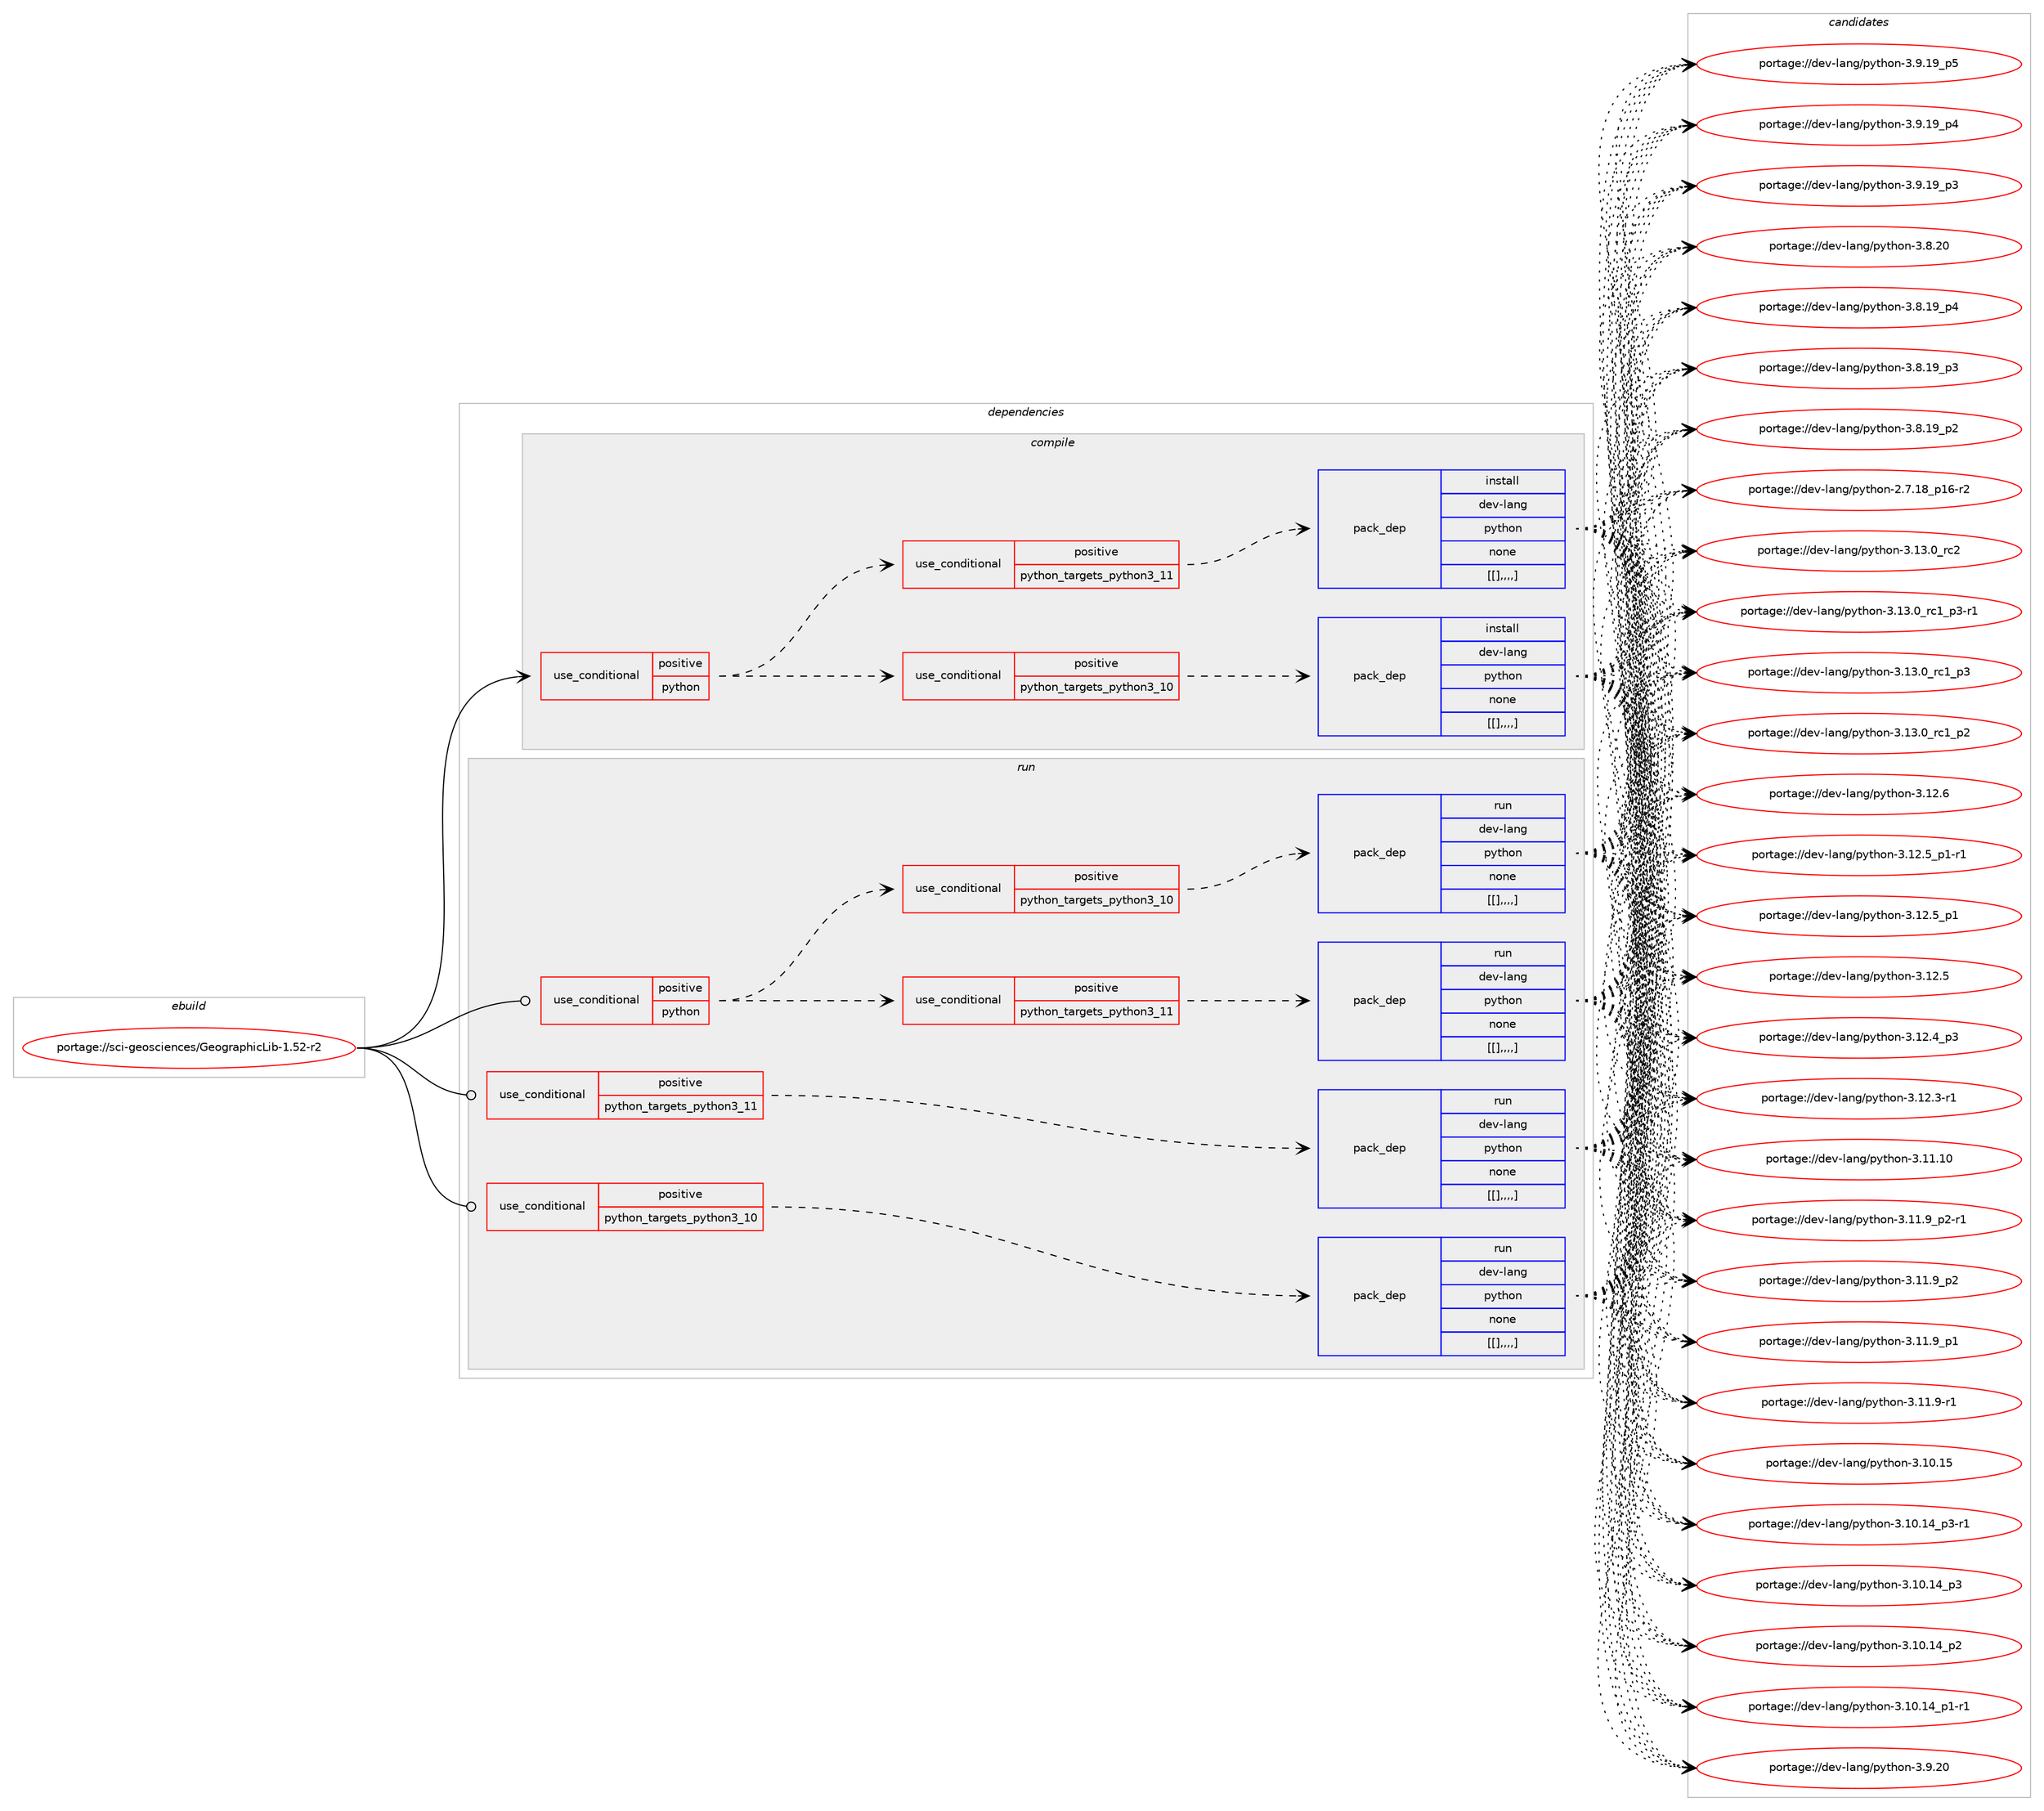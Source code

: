 digraph prolog {

# *************
# Graph options
# *************

newrank=true;
concentrate=true;
compound=true;
graph [rankdir=LR,fontname=Helvetica,fontsize=10,ranksep=1.5];#, ranksep=2.5, nodesep=0.2];
edge  [arrowhead=vee];
node  [fontname=Helvetica,fontsize=10];

# **********
# The ebuild
# **********

subgraph cluster_leftcol {
color=gray;
label=<<i>ebuild</i>>;
id [label="portage://sci-geosciences/GeographicLib-1.52-r2", color=red, width=4, href="../sci-geosciences/GeographicLib-1.52-r2.svg"];
}

# ****************
# The dependencies
# ****************

subgraph cluster_midcol {
color=gray;
label=<<i>dependencies</i>>;
subgraph cluster_compile {
fillcolor="#eeeeee";
style=filled;
label=<<i>compile</i>>;
subgraph cond108509 {
dependency412074 [label=<<TABLE BORDER="0" CELLBORDER="1" CELLSPACING="0" CELLPADDING="4"><TR><TD ROWSPAN="3" CELLPADDING="10">use_conditional</TD></TR><TR><TD>positive</TD></TR><TR><TD>python</TD></TR></TABLE>>, shape=none, color=red];
subgraph cond108510 {
dependency412075 [label=<<TABLE BORDER="0" CELLBORDER="1" CELLSPACING="0" CELLPADDING="4"><TR><TD ROWSPAN="3" CELLPADDING="10">use_conditional</TD></TR><TR><TD>positive</TD></TR><TR><TD>python_targets_python3_10</TD></TR></TABLE>>, shape=none, color=red];
subgraph pack300589 {
dependency412076 [label=<<TABLE BORDER="0" CELLBORDER="1" CELLSPACING="0" CELLPADDING="4" WIDTH="220"><TR><TD ROWSPAN="6" CELLPADDING="30">pack_dep</TD></TR><TR><TD WIDTH="110">install</TD></TR><TR><TD>dev-lang</TD></TR><TR><TD>python</TD></TR><TR><TD>none</TD></TR><TR><TD>[[],,,,]</TD></TR></TABLE>>, shape=none, color=blue];
}
dependency412075:e -> dependency412076:w [weight=20,style="dashed",arrowhead="vee"];
}
dependency412074:e -> dependency412075:w [weight=20,style="dashed",arrowhead="vee"];
subgraph cond108511 {
dependency412077 [label=<<TABLE BORDER="0" CELLBORDER="1" CELLSPACING="0" CELLPADDING="4"><TR><TD ROWSPAN="3" CELLPADDING="10">use_conditional</TD></TR><TR><TD>positive</TD></TR><TR><TD>python_targets_python3_11</TD></TR></TABLE>>, shape=none, color=red];
subgraph pack300590 {
dependency412078 [label=<<TABLE BORDER="0" CELLBORDER="1" CELLSPACING="0" CELLPADDING="4" WIDTH="220"><TR><TD ROWSPAN="6" CELLPADDING="30">pack_dep</TD></TR><TR><TD WIDTH="110">install</TD></TR><TR><TD>dev-lang</TD></TR><TR><TD>python</TD></TR><TR><TD>none</TD></TR><TR><TD>[[],,,,]</TD></TR></TABLE>>, shape=none, color=blue];
}
dependency412077:e -> dependency412078:w [weight=20,style="dashed",arrowhead="vee"];
}
dependency412074:e -> dependency412077:w [weight=20,style="dashed",arrowhead="vee"];
}
id:e -> dependency412074:w [weight=20,style="solid",arrowhead="vee"];
}
subgraph cluster_compileandrun {
fillcolor="#eeeeee";
style=filled;
label=<<i>compile and run</i>>;
}
subgraph cluster_run {
fillcolor="#eeeeee";
style=filled;
label=<<i>run</i>>;
subgraph cond108512 {
dependency412079 [label=<<TABLE BORDER="0" CELLBORDER="1" CELLSPACING="0" CELLPADDING="4"><TR><TD ROWSPAN="3" CELLPADDING="10">use_conditional</TD></TR><TR><TD>positive</TD></TR><TR><TD>python</TD></TR></TABLE>>, shape=none, color=red];
subgraph cond108513 {
dependency412080 [label=<<TABLE BORDER="0" CELLBORDER="1" CELLSPACING="0" CELLPADDING="4"><TR><TD ROWSPAN="3" CELLPADDING="10">use_conditional</TD></TR><TR><TD>positive</TD></TR><TR><TD>python_targets_python3_10</TD></TR></TABLE>>, shape=none, color=red];
subgraph pack300591 {
dependency412081 [label=<<TABLE BORDER="0" CELLBORDER="1" CELLSPACING="0" CELLPADDING="4" WIDTH="220"><TR><TD ROWSPAN="6" CELLPADDING="30">pack_dep</TD></TR><TR><TD WIDTH="110">run</TD></TR><TR><TD>dev-lang</TD></TR><TR><TD>python</TD></TR><TR><TD>none</TD></TR><TR><TD>[[],,,,]</TD></TR></TABLE>>, shape=none, color=blue];
}
dependency412080:e -> dependency412081:w [weight=20,style="dashed",arrowhead="vee"];
}
dependency412079:e -> dependency412080:w [weight=20,style="dashed",arrowhead="vee"];
subgraph cond108514 {
dependency412082 [label=<<TABLE BORDER="0" CELLBORDER="1" CELLSPACING="0" CELLPADDING="4"><TR><TD ROWSPAN="3" CELLPADDING="10">use_conditional</TD></TR><TR><TD>positive</TD></TR><TR><TD>python_targets_python3_11</TD></TR></TABLE>>, shape=none, color=red];
subgraph pack300592 {
dependency412083 [label=<<TABLE BORDER="0" CELLBORDER="1" CELLSPACING="0" CELLPADDING="4" WIDTH="220"><TR><TD ROWSPAN="6" CELLPADDING="30">pack_dep</TD></TR><TR><TD WIDTH="110">run</TD></TR><TR><TD>dev-lang</TD></TR><TR><TD>python</TD></TR><TR><TD>none</TD></TR><TR><TD>[[],,,,]</TD></TR></TABLE>>, shape=none, color=blue];
}
dependency412082:e -> dependency412083:w [weight=20,style="dashed",arrowhead="vee"];
}
dependency412079:e -> dependency412082:w [weight=20,style="dashed",arrowhead="vee"];
}
id:e -> dependency412079:w [weight=20,style="solid",arrowhead="odot"];
subgraph cond108515 {
dependency412084 [label=<<TABLE BORDER="0" CELLBORDER="1" CELLSPACING="0" CELLPADDING="4"><TR><TD ROWSPAN="3" CELLPADDING="10">use_conditional</TD></TR><TR><TD>positive</TD></TR><TR><TD>python_targets_python3_10</TD></TR></TABLE>>, shape=none, color=red];
subgraph pack300593 {
dependency412085 [label=<<TABLE BORDER="0" CELLBORDER="1" CELLSPACING="0" CELLPADDING="4" WIDTH="220"><TR><TD ROWSPAN="6" CELLPADDING="30">pack_dep</TD></TR><TR><TD WIDTH="110">run</TD></TR><TR><TD>dev-lang</TD></TR><TR><TD>python</TD></TR><TR><TD>none</TD></TR><TR><TD>[[],,,,]</TD></TR></TABLE>>, shape=none, color=blue];
}
dependency412084:e -> dependency412085:w [weight=20,style="dashed",arrowhead="vee"];
}
id:e -> dependency412084:w [weight=20,style="solid",arrowhead="odot"];
subgraph cond108516 {
dependency412086 [label=<<TABLE BORDER="0" CELLBORDER="1" CELLSPACING="0" CELLPADDING="4"><TR><TD ROWSPAN="3" CELLPADDING="10">use_conditional</TD></TR><TR><TD>positive</TD></TR><TR><TD>python_targets_python3_11</TD></TR></TABLE>>, shape=none, color=red];
subgraph pack300594 {
dependency412087 [label=<<TABLE BORDER="0" CELLBORDER="1" CELLSPACING="0" CELLPADDING="4" WIDTH="220"><TR><TD ROWSPAN="6" CELLPADDING="30">pack_dep</TD></TR><TR><TD WIDTH="110">run</TD></TR><TR><TD>dev-lang</TD></TR><TR><TD>python</TD></TR><TR><TD>none</TD></TR><TR><TD>[[],,,,]</TD></TR></TABLE>>, shape=none, color=blue];
}
dependency412086:e -> dependency412087:w [weight=20,style="dashed",arrowhead="vee"];
}
id:e -> dependency412086:w [weight=20,style="solid",arrowhead="odot"];
}
}

# **************
# The candidates
# **************

subgraph cluster_choices {
rank=same;
color=gray;
label=<<i>candidates</i>>;

subgraph choice300589 {
color=black;
nodesep=1;
choice10010111845108971101034711212111610411111045514649514648951149950 [label="portage://dev-lang/python-3.13.0_rc2", color=red, width=4,href="../dev-lang/python-3.13.0_rc2.svg"];
choice1001011184510897110103471121211161041111104551464951464895114994995112514511449 [label="portage://dev-lang/python-3.13.0_rc1_p3-r1", color=red, width=4,href="../dev-lang/python-3.13.0_rc1_p3-r1.svg"];
choice100101118451089711010347112121116104111110455146495146489511499499511251 [label="portage://dev-lang/python-3.13.0_rc1_p3", color=red, width=4,href="../dev-lang/python-3.13.0_rc1_p3.svg"];
choice100101118451089711010347112121116104111110455146495146489511499499511250 [label="portage://dev-lang/python-3.13.0_rc1_p2", color=red, width=4,href="../dev-lang/python-3.13.0_rc1_p2.svg"];
choice10010111845108971101034711212111610411111045514649504654 [label="portage://dev-lang/python-3.12.6", color=red, width=4,href="../dev-lang/python-3.12.6.svg"];
choice1001011184510897110103471121211161041111104551464950465395112494511449 [label="portage://dev-lang/python-3.12.5_p1-r1", color=red, width=4,href="../dev-lang/python-3.12.5_p1-r1.svg"];
choice100101118451089711010347112121116104111110455146495046539511249 [label="portage://dev-lang/python-3.12.5_p1", color=red, width=4,href="../dev-lang/python-3.12.5_p1.svg"];
choice10010111845108971101034711212111610411111045514649504653 [label="portage://dev-lang/python-3.12.5", color=red, width=4,href="../dev-lang/python-3.12.5.svg"];
choice100101118451089711010347112121116104111110455146495046529511251 [label="portage://dev-lang/python-3.12.4_p3", color=red, width=4,href="../dev-lang/python-3.12.4_p3.svg"];
choice100101118451089711010347112121116104111110455146495046514511449 [label="portage://dev-lang/python-3.12.3-r1", color=red, width=4,href="../dev-lang/python-3.12.3-r1.svg"];
choice1001011184510897110103471121211161041111104551464949464948 [label="portage://dev-lang/python-3.11.10", color=red, width=4,href="../dev-lang/python-3.11.10.svg"];
choice1001011184510897110103471121211161041111104551464949465795112504511449 [label="portage://dev-lang/python-3.11.9_p2-r1", color=red, width=4,href="../dev-lang/python-3.11.9_p2-r1.svg"];
choice100101118451089711010347112121116104111110455146494946579511250 [label="portage://dev-lang/python-3.11.9_p2", color=red, width=4,href="../dev-lang/python-3.11.9_p2.svg"];
choice100101118451089711010347112121116104111110455146494946579511249 [label="portage://dev-lang/python-3.11.9_p1", color=red, width=4,href="../dev-lang/python-3.11.9_p1.svg"];
choice100101118451089711010347112121116104111110455146494946574511449 [label="portage://dev-lang/python-3.11.9-r1", color=red, width=4,href="../dev-lang/python-3.11.9-r1.svg"];
choice1001011184510897110103471121211161041111104551464948464953 [label="portage://dev-lang/python-3.10.15", color=red, width=4,href="../dev-lang/python-3.10.15.svg"];
choice100101118451089711010347112121116104111110455146494846495295112514511449 [label="portage://dev-lang/python-3.10.14_p3-r1", color=red, width=4,href="../dev-lang/python-3.10.14_p3-r1.svg"];
choice10010111845108971101034711212111610411111045514649484649529511251 [label="portage://dev-lang/python-3.10.14_p3", color=red, width=4,href="../dev-lang/python-3.10.14_p3.svg"];
choice10010111845108971101034711212111610411111045514649484649529511250 [label="portage://dev-lang/python-3.10.14_p2", color=red, width=4,href="../dev-lang/python-3.10.14_p2.svg"];
choice100101118451089711010347112121116104111110455146494846495295112494511449 [label="portage://dev-lang/python-3.10.14_p1-r1", color=red, width=4,href="../dev-lang/python-3.10.14_p1-r1.svg"];
choice10010111845108971101034711212111610411111045514657465048 [label="portage://dev-lang/python-3.9.20", color=red, width=4,href="../dev-lang/python-3.9.20.svg"];
choice100101118451089711010347112121116104111110455146574649579511253 [label="portage://dev-lang/python-3.9.19_p5", color=red, width=4,href="../dev-lang/python-3.9.19_p5.svg"];
choice100101118451089711010347112121116104111110455146574649579511252 [label="portage://dev-lang/python-3.9.19_p4", color=red, width=4,href="../dev-lang/python-3.9.19_p4.svg"];
choice100101118451089711010347112121116104111110455146574649579511251 [label="portage://dev-lang/python-3.9.19_p3", color=red, width=4,href="../dev-lang/python-3.9.19_p3.svg"];
choice10010111845108971101034711212111610411111045514656465048 [label="portage://dev-lang/python-3.8.20", color=red, width=4,href="../dev-lang/python-3.8.20.svg"];
choice100101118451089711010347112121116104111110455146564649579511252 [label="portage://dev-lang/python-3.8.19_p4", color=red, width=4,href="../dev-lang/python-3.8.19_p4.svg"];
choice100101118451089711010347112121116104111110455146564649579511251 [label="portage://dev-lang/python-3.8.19_p3", color=red, width=4,href="../dev-lang/python-3.8.19_p3.svg"];
choice100101118451089711010347112121116104111110455146564649579511250 [label="portage://dev-lang/python-3.8.19_p2", color=red, width=4,href="../dev-lang/python-3.8.19_p2.svg"];
choice100101118451089711010347112121116104111110455046554649569511249544511450 [label="portage://dev-lang/python-2.7.18_p16-r2", color=red, width=4,href="../dev-lang/python-2.7.18_p16-r2.svg"];
dependency412076:e -> choice10010111845108971101034711212111610411111045514649514648951149950:w [style=dotted,weight="100"];
dependency412076:e -> choice1001011184510897110103471121211161041111104551464951464895114994995112514511449:w [style=dotted,weight="100"];
dependency412076:e -> choice100101118451089711010347112121116104111110455146495146489511499499511251:w [style=dotted,weight="100"];
dependency412076:e -> choice100101118451089711010347112121116104111110455146495146489511499499511250:w [style=dotted,weight="100"];
dependency412076:e -> choice10010111845108971101034711212111610411111045514649504654:w [style=dotted,weight="100"];
dependency412076:e -> choice1001011184510897110103471121211161041111104551464950465395112494511449:w [style=dotted,weight="100"];
dependency412076:e -> choice100101118451089711010347112121116104111110455146495046539511249:w [style=dotted,weight="100"];
dependency412076:e -> choice10010111845108971101034711212111610411111045514649504653:w [style=dotted,weight="100"];
dependency412076:e -> choice100101118451089711010347112121116104111110455146495046529511251:w [style=dotted,weight="100"];
dependency412076:e -> choice100101118451089711010347112121116104111110455146495046514511449:w [style=dotted,weight="100"];
dependency412076:e -> choice1001011184510897110103471121211161041111104551464949464948:w [style=dotted,weight="100"];
dependency412076:e -> choice1001011184510897110103471121211161041111104551464949465795112504511449:w [style=dotted,weight="100"];
dependency412076:e -> choice100101118451089711010347112121116104111110455146494946579511250:w [style=dotted,weight="100"];
dependency412076:e -> choice100101118451089711010347112121116104111110455146494946579511249:w [style=dotted,weight="100"];
dependency412076:e -> choice100101118451089711010347112121116104111110455146494946574511449:w [style=dotted,weight="100"];
dependency412076:e -> choice1001011184510897110103471121211161041111104551464948464953:w [style=dotted,weight="100"];
dependency412076:e -> choice100101118451089711010347112121116104111110455146494846495295112514511449:w [style=dotted,weight="100"];
dependency412076:e -> choice10010111845108971101034711212111610411111045514649484649529511251:w [style=dotted,weight="100"];
dependency412076:e -> choice10010111845108971101034711212111610411111045514649484649529511250:w [style=dotted,weight="100"];
dependency412076:e -> choice100101118451089711010347112121116104111110455146494846495295112494511449:w [style=dotted,weight="100"];
dependency412076:e -> choice10010111845108971101034711212111610411111045514657465048:w [style=dotted,weight="100"];
dependency412076:e -> choice100101118451089711010347112121116104111110455146574649579511253:w [style=dotted,weight="100"];
dependency412076:e -> choice100101118451089711010347112121116104111110455146574649579511252:w [style=dotted,weight="100"];
dependency412076:e -> choice100101118451089711010347112121116104111110455146574649579511251:w [style=dotted,weight="100"];
dependency412076:e -> choice10010111845108971101034711212111610411111045514656465048:w [style=dotted,weight="100"];
dependency412076:e -> choice100101118451089711010347112121116104111110455146564649579511252:w [style=dotted,weight="100"];
dependency412076:e -> choice100101118451089711010347112121116104111110455146564649579511251:w [style=dotted,weight="100"];
dependency412076:e -> choice100101118451089711010347112121116104111110455146564649579511250:w [style=dotted,weight="100"];
dependency412076:e -> choice100101118451089711010347112121116104111110455046554649569511249544511450:w [style=dotted,weight="100"];
}
subgraph choice300590 {
color=black;
nodesep=1;
choice10010111845108971101034711212111610411111045514649514648951149950 [label="portage://dev-lang/python-3.13.0_rc2", color=red, width=4,href="../dev-lang/python-3.13.0_rc2.svg"];
choice1001011184510897110103471121211161041111104551464951464895114994995112514511449 [label="portage://dev-lang/python-3.13.0_rc1_p3-r1", color=red, width=4,href="../dev-lang/python-3.13.0_rc1_p3-r1.svg"];
choice100101118451089711010347112121116104111110455146495146489511499499511251 [label="portage://dev-lang/python-3.13.0_rc1_p3", color=red, width=4,href="../dev-lang/python-3.13.0_rc1_p3.svg"];
choice100101118451089711010347112121116104111110455146495146489511499499511250 [label="portage://dev-lang/python-3.13.0_rc1_p2", color=red, width=4,href="../dev-lang/python-3.13.0_rc1_p2.svg"];
choice10010111845108971101034711212111610411111045514649504654 [label="portage://dev-lang/python-3.12.6", color=red, width=4,href="../dev-lang/python-3.12.6.svg"];
choice1001011184510897110103471121211161041111104551464950465395112494511449 [label="portage://dev-lang/python-3.12.5_p1-r1", color=red, width=4,href="../dev-lang/python-3.12.5_p1-r1.svg"];
choice100101118451089711010347112121116104111110455146495046539511249 [label="portage://dev-lang/python-3.12.5_p1", color=red, width=4,href="../dev-lang/python-3.12.5_p1.svg"];
choice10010111845108971101034711212111610411111045514649504653 [label="portage://dev-lang/python-3.12.5", color=red, width=4,href="../dev-lang/python-3.12.5.svg"];
choice100101118451089711010347112121116104111110455146495046529511251 [label="portage://dev-lang/python-3.12.4_p3", color=red, width=4,href="../dev-lang/python-3.12.4_p3.svg"];
choice100101118451089711010347112121116104111110455146495046514511449 [label="portage://dev-lang/python-3.12.3-r1", color=red, width=4,href="../dev-lang/python-3.12.3-r1.svg"];
choice1001011184510897110103471121211161041111104551464949464948 [label="portage://dev-lang/python-3.11.10", color=red, width=4,href="../dev-lang/python-3.11.10.svg"];
choice1001011184510897110103471121211161041111104551464949465795112504511449 [label="portage://dev-lang/python-3.11.9_p2-r1", color=red, width=4,href="../dev-lang/python-3.11.9_p2-r1.svg"];
choice100101118451089711010347112121116104111110455146494946579511250 [label="portage://dev-lang/python-3.11.9_p2", color=red, width=4,href="../dev-lang/python-3.11.9_p2.svg"];
choice100101118451089711010347112121116104111110455146494946579511249 [label="portage://dev-lang/python-3.11.9_p1", color=red, width=4,href="../dev-lang/python-3.11.9_p1.svg"];
choice100101118451089711010347112121116104111110455146494946574511449 [label="portage://dev-lang/python-3.11.9-r1", color=red, width=4,href="../dev-lang/python-3.11.9-r1.svg"];
choice1001011184510897110103471121211161041111104551464948464953 [label="portage://dev-lang/python-3.10.15", color=red, width=4,href="../dev-lang/python-3.10.15.svg"];
choice100101118451089711010347112121116104111110455146494846495295112514511449 [label="portage://dev-lang/python-3.10.14_p3-r1", color=red, width=4,href="../dev-lang/python-3.10.14_p3-r1.svg"];
choice10010111845108971101034711212111610411111045514649484649529511251 [label="portage://dev-lang/python-3.10.14_p3", color=red, width=4,href="../dev-lang/python-3.10.14_p3.svg"];
choice10010111845108971101034711212111610411111045514649484649529511250 [label="portage://dev-lang/python-3.10.14_p2", color=red, width=4,href="../dev-lang/python-3.10.14_p2.svg"];
choice100101118451089711010347112121116104111110455146494846495295112494511449 [label="portage://dev-lang/python-3.10.14_p1-r1", color=red, width=4,href="../dev-lang/python-3.10.14_p1-r1.svg"];
choice10010111845108971101034711212111610411111045514657465048 [label="portage://dev-lang/python-3.9.20", color=red, width=4,href="../dev-lang/python-3.9.20.svg"];
choice100101118451089711010347112121116104111110455146574649579511253 [label="portage://dev-lang/python-3.9.19_p5", color=red, width=4,href="../dev-lang/python-3.9.19_p5.svg"];
choice100101118451089711010347112121116104111110455146574649579511252 [label="portage://dev-lang/python-3.9.19_p4", color=red, width=4,href="../dev-lang/python-3.9.19_p4.svg"];
choice100101118451089711010347112121116104111110455146574649579511251 [label="portage://dev-lang/python-3.9.19_p3", color=red, width=4,href="../dev-lang/python-3.9.19_p3.svg"];
choice10010111845108971101034711212111610411111045514656465048 [label="portage://dev-lang/python-3.8.20", color=red, width=4,href="../dev-lang/python-3.8.20.svg"];
choice100101118451089711010347112121116104111110455146564649579511252 [label="portage://dev-lang/python-3.8.19_p4", color=red, width=4,href="../dev-lang/python-3.8.19_p4.svg"];
choice100101118451089711010347112121116104111110455146564649579511251 [label="portage://dev-lang/python-3.8.19_p3", color=red, width=4,href="../dev-lang/python-3.8.19_p3.svg"];
choice100101118451089711010347112121116104111110455146564649579511250 [label="portage://dev-lang/python-3.8.19_p2", color=red, width=4,href="../dev-lang/python-3.8.19_p2.svg"];
choice100101118451089711010347112121116104111110455046554649569511249544511450 [label="portage://dev-lang/python-2.7.18_p16-r2", color=red, width=4,href="../dev-lang/python-2.7.18_p16-r2.svg"];
dependency412078:e -> choice10010111845108971101034711212111610411111045514649514648951149950:w [style=dotted,weight="100"];
dependency412078:e -> choice1001011184510897110103471121211161041111104551464951464895114994995112514511449:w [style=dotted,weight="100"];
dependency412078:e -> choice100101118451089711010347112121116104111110455146495146489511499499511251:w [style=dotted,weight="100"];
dependency412078:e -> choice100101118451089711010347112121116104111110455146495146489511499499511250:w [style=dotted,weight="100"];
dependency412078:e -> choice10010111845108971101034711212111610411111045514649504654:w [style=dotted,weight="100"];
dependency412078:e -> choice1001011184510897110103471121211161041111104551464950465395112494511449:w [style=dotted,weight="100"];
dependency412078:e -> choice100101118451089711010347112121116104111110455146495046539511249:w [style=dotted,weight="100"];
dependency412078:e -> choice10010111845108971101034711212111610411111045514649504653:w [style=dotted,weight="100"];
dependency412078:e -> choice100101118451089711010347112121116104111110455146495046529511251:w [style=dotted,weight="100"];
dependency412078:e -> choice100101118451089711010347112121116104111110455146495046514511449:w [style=dotted,weight="100"];
dependency412078:e -> choice1001011184510897110103471121211161041111104551464949464948:w [style=dotted,weight="100"];
dependency412078:e -> choice1001011184510897110103471121211161041111104551464949465795112504511449:w [style=dotted,weight="100"];
dependency412078:e -> choice100101118451089711010347112121116104111110455146494946579511250:w [style=dotted,weight="100"];
dependency412078:e -> choice100101118451089711010347112121116104111110455146494946579511249:w [style=dotted,weight="100"];
dependency412078:e -> choice100101118451089711010347112121116104111110455146494946574511449:w [style=dotted,weight="100"];
dependency412078:e -> choice1001011184510897110103471121211161041111104551464948464953:w [style=dotted,weight="100"];
dependency412078:e -> choice100101118451089711010347112121116104111110455146494846495295112514511449:w [style=dotted,weight="100"];
dependency412078:e -> choice10010111845108971101034711212111610411111045514649484649529511251:w [style=dotted,weight="100"];
dependency412078:e -> choice10010111845108971101034711212111610411111045514649484649529511250:w [style=dotted,weight="100"];
dependency412078:e -> choice100101118451089711010347112121116104111110455146494846495295112494511449:w [style=dotted,weight="100"];
dependency412078:e -> choice10010111845108971101034711212111610411111045514657465048:w [style=dotted,weight="100"];
dependency412078:e -> choice100101118451089711010347112121116104111110455146574649579511253:w [style=dotted,weight="100"];
dependency412078:e -> choice100101118451089711010347112121116104111110455146574649579511252:w [style=dotted,weight="100"];
dependency412078:e -> choice100101118451089711010347112121116104111110455146574649579511251:w [style=dotted,weight="100"];
dependency412078:e -> choice10010111845108971101034711212111610411111045514656465048:w [style=dotted,weight="100"];
dependency412078:e -> choice100101118451089711010347112121116104111110455146564649579511252:w [style=dotted,weight="100"];
dependency412078:e -> choice100101118451089711010347112121116104111110455146564649579511251:w [style=dotted,weight="100"];
dependency412078:e -> choice100101118451089711010347112121116104111110455146564649579511250:w [style=dotted,weight="100"];
dependency412078:e -> choice100101118451089711010347112121116104111110455046554649569511249544511450:w [style=dotted,weight="100"];
}
subgraph choice300591 {
color=black;
nodesep=1;
choice10010111845108971101034711212111610411111045514649514648951149950 [label="portage://dev-lang/python-3.13.0_rc2", color=red, width=4,href="../dev-lang/python-3.13.0_rc2.svg"];
choice1001011184510897110103471121211161041111104551464951464895114994995112514511449 [label="portage://dev-lang/python-3.13.0_rc1_p3-r1", color=red, width=4,href="../dev-lang/python-3.13.0_rc1_p3-r1.svg"];
choice100101118451089711010347112121116104111110455146495146489511499499511251 [label="portage://dev-lang/python-3.13.0_rc1_p3", color=red, width=4,href="../dev-lang/python-3.13.0_rc1_p3.svg"];
choice100101118451089711010347112121116104111110455146495146489511499499511250 [label="portage://dev-lang/python-3.13.0_rc1_p2", color=red, width=4,href="../dev-lang/python-3.13.0_rc1_p2.svg"];
choice10010111845108971101034711212111610411111045514649504654 [label="portage://dev-lang/python-3.12.6", color=red, width=4,href="../dev-lang/python-3.12.6.svg"];
choice1001011184510897110103471121211161041111104551464950465395112494511449 [label="portage://dev-lang/python-3.12.5_p1-r1", color=red, width=4,href="../dev-lang/python-3.12.5_p1-r1.svg"];
choice100101118451089711010347112121116104111110455146495046539511249 [label="portage://dev-lang/python-3.12.5_p1", color=red, width=4,href="../dev-lang/python-3.12.5_p1.svg"];
choice10010111845108971101034711212111610411111045514649504653 [label="portage://dev-lang/python-3.12.5", color=red, width=4,href="../dev-lang/python-3.12.5.svg"];
choice100101118451089711010347112121116104111110455146495046529511251 [label="portage://dev-lang/python-3.12.4_p3", color=red, width=4,href="../dev-lang/python-3.12.4_p3.svg"];
choice100101118451089711010347112121116104111110455146495046514511449 [label="portage://dev-lang/python-3.12.3-r1", color=red, width=4,href="../dev-lang/python-3.12.3-r1.svg"];
choice1001011184510897110103471121211161041111104551464949464948 [label="portage://dev-lang/python-3.11.10", color=red, width=4,href="../dev-lang/python-3.11.10.svg"];
choice1001011184510897110103471121211161041111104551464949465795112504511449 [label="portage://dev-lang/python-3.11.9_p2-r1", color=red, width=4,href="../dev-lang/python-3.11.9_p2-r1.svg"];
choice100101118451089711010347112121116104111110455146494946579511250 [label="portage://dev-lang/python-3.11.9_p2", color=red, width=4,href="../dev-lang/python-3.11.9_p2.svg"];
choice100101118451089711010347112121116104111110455146494946579511249 [label="portage://dev-lang/python-3.11.9_p1", color=red, width=4,href="../dev-lang/python-3.11.9_p1.svg"];
choice100101118451089711010347112121116104111110455146494946574511449 [label="portage://dev-lang/python-3.11.9-r1", color=red, width=4,href="../dev-lang/python-3.11.9-r1.svg"];
choice1001011184510897110103471121211161041111104551464948464953 [label="portage://dev-lang/python-3.10.15", color=red, width=4,href="../dev-lang/python-3.10.15.svg"];
choice100101118451089711010347112121116104111110455146494846495295112514511449 [label="portage://dev-lang/python-3.10.14_p3-r1", color=red, width=4,href="../dev-lang/python-3.10.14_p3-r1.svg"];
choice10010111845108971101034711212111610411111045514649484649529511251 [label="portage://dev-lang/python-3.10.14_p3", color=red, width=4,href="../dev-lang/python-3.10.14_p3.svg"];
choice10010111845108971101034711212111610411111045514649484649529511250 [label="portage://dev-lang/python-3.10.14_p2", color=red, width=4,href="../dev-lang/python-3.10.14_p2.svg"];
choice100101118451089711010347112121116104111110455146494846495295112494511449 [label="portage://dev-lang/python-3.10.14_p1-r1", color=red, width=4,href="../dev-lang/python-3.10.14_p1-r1.svg"];
choice10010111845108971101034711212111610411111045514657465048 [label="portage://dev-lang/python-3.9.20", color=red, width=4,href="../dev-lang/python-3.9.20.svg"];
choice100101118451089711010347112121116104111110455146574649579511253 [label="portage://dev-lang/python-3.9.19_p5", color=red, width=4,href="../dev-lang/python-3.9.19_p5.svg"];
choice100101118451089711010347112121116104111110455146574649579511252 [label="portage://dev-lang/python-3.9.19_p4", color=red, width=4,href="../dev-lang/python-3.9.19_p4.svg"];
choice100101118451089711010347112121116104111110455146574649579511251 [label="portage://dev-lang/python-3.9.19_p3", color=red, width=4,href="../dev-lang/python-3.9.19_p3.svg"];
choice10010111845108971101034711212111610411111045514656465048 [label="portage://dev-lang/python-3.8.20", color=red, width=4,href="../dev-lang/python-3.8.20.svg"];
choice100101118451089711010347112121116104111110455146564649579511252 [label="portage://dev-lang/python-3.8.19_p4", color=red, width=4,href="../dev-lang/python-3.8.19_p4.svg"];
choice100101118451089711010347112121116104111110455146564649579511251 [label="portage://dev-lang/python-3.8.19_p3", color=red, width=4,href="../dev-lang/python-3.8.19_p3.svg"];
choice100101118451089711010347112121116104111110455146564649579511250 [label="portage://dev-lang/python-3.8.19_p2", color=red, width=4,href="../dev-lang/python-3.8.19_p2.svg"];
choice100101118451089711010347112121116104111110455046554649569511249544511450 [label="portage://dev-lang/python-2.7.18_p16-r2", color=red, width=4,href="../dev-lang/python-2.7.18_p16-r2.svg"];
dependency412081:e -> choice10010111845108971101034711212111610411111045514649514648951149950:w [style=dotted,weight="100"];
dependency412081:e -> choice1001011184510897110103471121211161041111104551464951464895114994995112514511449:w [style=dotted,weight="100"];
dependency412081:e -> choice100101118451089711010347112121116104111110455146495146489511499499511251:w [style=dotted,weight="100"];
dependency412081:e -> choice100101118451089711010347112121116104111110455146495146489511499499511250:w [style=dotted,weight="100"];
dependency412081:e -> choice10010111845108971101034711212111610411111045514649504654:w [style=dotted,weight="100"];
dependency412081:e -> choice1001011184510897110103471121211161041111104551464950465395112494511449:w [style=dotted,weight="100"];
dependency412081:e -> choice100101118451089711010347112121116104111110455146495046539511249:w [style=dotted,weight="100"];
dependency412081:e -> choice10010111845108971101034711212111610411111045514649504653:w [style=dotted,weight="100"];
dependency412081:e -> choice100101118451089711010347112121116104111110455146495046529511251:w [style=dotted,weight="100"];
dependency412081:e -> choice100101118451089711010347112121116104111110455146495046514511449:w [style=dotted,weight="100"];
dependency412081:e -> choice1001011184510897110103471121211161041111104551464949464948:w [style=dotted,weight="100"];
dependency412081:e -> choice1001011184510897110103471121211161041111104551464949465795112504511449:w [style=dotted,weight="100"];
dependency412081:e -> choice100101118451089711010347112121116104111110455146494946579511250:w [style=dotted,weight="100"];
dependency412081:e -> choice100101118451089711010347112121116104111110455146494946579511249:w [style=dotted,weight="100"];
dependency412081:e -> choice100101118451089711010347112121116104111110455146494946574511449:w [style=dotted,weight="100"];
dependency412081:e -> choice1001011184510897110103471121211161041111104551464948464953:w [style=dotted,weight="100"];
dependency412081:e -> choice100101118451089711010347112121116104111110455146494846495295112514511449:w [style=dotted,weight="100"];
dependency412081:e -> choice10010111845108971101034711212111610411111045514649484649529511251:w [style=dotted,weight="100"];
dependency412081:e -> choice10010111845108971101034711212111610411111045514649484649529511250:w [style=dotted,weight="100"];
dependency412081:e -> choice100101118451089711010347112121116104111110455146494846495295112494511449:w [style=dotted,weight="100"];
dependency412081:e -> choice10010111845108971101034711212111610411111045514657465048:w [style=dotted,weight="100"];
dependency412081:e -> choice100101118451089711010347112121116104111110455146574649579511253:w [style=dotted,weight="100"];
dependency412081:e -> choice100101118451089711010347112121116104111110455146574649579511252:w [style=dotted,weight="100"];
dependency412081:e -> choice100101118451089711010347112121116104111110455146574649579511251:w [style=dotted,weight="100"];
dependency412081:e -> choice10010111845108971101034711212111610411111045514656465048:w [style=dotted,weight="100"];
dependency412081:e -> choice100101118451089711010347112121116104111110455146564649579511252:w [style=dotted,weight="100"];
dependency412081:e -> choice100101118451089711010347112121116104111110455146564649579511251:w [style=dotted,weight="100"];
dependency412081:e -> choice100101118451089711010347112121116104111110455146564649579511250:w [style=dotted,weight="100"];
dependency412081:e -> choice100101118451089711010347112121116104111110455046554649569511249544511450:w [style=dotted,weight="100"];
}
subgraph choice300592 {
color=black;
nodesep=1;
choice10010111845108971101034711212111610411111045514649514648951149950 [label="portage://dev-lang/python-3.13.0_rc2", color=red, width=4,href="../dev-lang/python-3.13.0_rc2.svg"];
choice1001011184510897110103471121211161041111104551464951464895114994995112514511449 [label="portage://dev-lang/python-3.13.0_rc1_p3-r1", color=red, width=4,href="../dev-lang/python-3.13.0_rc1_p3-r1.svg"];
choice100101118451089711010347112121116104111110455146495146489511499499511251 [label="portage://dev-lang/python-3.13.0_rc1_p3", color=red, width=4,href="../dev-lang/python-3.13.0_rc1_p3.svg"];
choice100101118451089711010347112121116104111110455146495146489511499499511250 [label="portage://dev-lang/python-3.13.0_rc1_p2", color=red, width=4,href="../dev-lang/python-3.13.0_rc1_p2.svg"];
choice10010111845108971101034711212111610411111045514649504654 [label="portage://dev-lang/python-3.12.6", color=red, width=4,href="../dev-lang/python-3.12.6.svg"];
choice1001011184510897110103471121211161041111104551464950465395112494511449 [label="portage://dev-lang/python-3.12.5_p1-r1", color=red, width=4,href="../dev-lang/python-3.12.5_p1-r1.svg"];
choice100101118451089711010347112121116104111110455146495046539511249 [label="portage://dev-lang/python-3.12.5_p1", color=red, width=4,href="../dev-lang/python-3.12.5_p1.svg"];
choice10010111845108971101034711212111610411111045514649504653 [label="portage://dev-lang/python-3.12.5", color=red, width=4,href="../dev-lang/python-3.12.5.svg"];
choice100101118451089711010347112121116104111110455146495046529511251 [label="portage://dev-lang/python-3.12.4_p3", color=red, width=4,href="../dev-lang/python-3.12.4_p3.svg"];
choice100101118451089711010347112121116104111110455146495046514511449 [label="portage://dev-lang/python-3.12.3-r1", color=red, width=4,href="../dev-lang/python-3.12.3-r1.svg"];
choice1001011184510897110103471121211161041111104551464949464948 [label="portage://dev-lang/python-3.11.10", color=red, width=4,href="../dev-lang/python-3.11.10.svg"];
choice1001011184510897110103471121211161041111104551464949465795112504511449 [label="portage://dev-lang/python-3.11.9_p2-r1", color=red, width=4,href="../dev-lang/python-3.11.9_p2-r1.svg"];
choice100101118451089711010347112121116104111110455146494946579511250 [label="portage://dev-lang/python-3.11.9_p2", color=red, width=4,href="../dev-lang/python-3.11.9_p2.svg"];
choice100101118451089711010347112121116104111110455146494946579511249 [label="portage://dev-lang/python-3.11.9_p1", color=red, width=4,href="../dev-lang/python-3.11.9_p1.svg"];
choice100101118451089711010347112121116104111110455146494946574511449 [label="portage://dev-lang/python-3.11.9-r1", color=red, width=4,href="../dev-lang/python-3.11.9-r1.svg"];
choice1001011184510897110103471121211161041111104551464948464953 [label="portage://dev-lang/python-3.10.15", color=red, width=4,href="../dev-lang/python-3.10.15.svg"];
choice100101118451089711010347112121116104111110455146494846495295112514511449 [label="portage://dev-lang/python-3.10.14_p3-r1", color=red, width=4,href="../dev-lang/python-3.10.14_p3-r1.svg"];
choice10010111845108971101034711212111610411111045514649484649529511251 [label="portage://dev-lang/python-3.10.14_p3", color=red, width=4,href="../dev-lang/python-3.10.14_p3.svg"];
choice10010111845108971101034711212111610411111045514649484649529511250 [label="portage://dev-lang/python-3.10.14_p2", color=red, width=4,href="../dev-lang/python-3.10.14_p2.svg"];
choice100101118451089711010347112121116104111110455146494846495295112494511449 [label="portage://dev-lang/python-3.10.14_p1-r1", color=red, width=4,href="../dev-lang/python-3.10.14_p1-r1.svg"];
choice10010111845108971101034711212111610411111045514657465048 [label="portage://dev-lang/python-3.9.20", color=red, width=4,href="../dev-lang/python-3.9.20.svg"];
choice100101118451089711010347112121116104111110455146574649579511253 [label="portage://dev-lang/python-3.9.19_p5", color=red, width=4,href="../dev-lang/python-3.9.19_p5.svg"];
choice100101118451089711010347112121116104111110455146574649579511252 [label="portage://dev-lang/python-3.9.19_p4", color=red, width=4,href="../dev-lang/python-3.9.19_p4.svg"];
choice100101118451089711010347112121116104111110455146574649579511251 [label="portage://dev-lang/python-3.9.19_p3", color=red, width=4,href="../dev-lang/python-3.9.19_p3.svg"];
choice10010111845108971101034711212111610411111045514656465048 [label="portage://dev-lang/python-3.8.20", color=red, width=4,href="../dev-lang/python-3.8.20.svg"];
choice100101118451089711010347112121116104111110455146564649579511252 [label="portage://dev-lang/python-3.8.19_p4", color=red, width=4,href="../dev-lang/python-3.8.19_p4.svg"];
choice100101118451089711010347112121116104111110455146564649579511251 [label="portage://dev-lang/python-3.8.19_p3", color=red, width=4,href="../dev-lang/python-3.8.19_p3.svg"];
choice100101118451089711010347112121116104111110455146564649579511250 [label="portage://dev-lang/python-3.8.19_p2", color=red, width=4,href="../dev-lang/python-3.8.19_p2.svg"];
choice100101118451089711010347112121116104111110455046554649569511249544511450 [label="portage://dev-lang/python-2.7.18_p16-r2", color=red, width=4,href="../dev-lang/python-2.7.18_p16-r2.svg"];
dependency412083:e -> choice10010111845108971101034711212111610411111045514649514648951149950:w [style=dotted,weight="100"];
dependency412083:e -> choice1001011184510897110103471121211161041111104551464951464895114994995112514511449:w [style=dotted,weight="100"];
dependency412083:e -> choice100101118451089711010347112121116104111110455146495146489511499499511251:w [style=dotted,weight="100"];
dependency412083:e -> choice100101118451089711010347112121116104111110455146495146489511499499511250:w [style=dotted,weight="100"];
dependency412083:e -> choice10010111845108971101034711212111610411111045514649504654:w [style=dotted,weight="100"];
dependency412083:e -> choice1001011184510897110103471121211161041111104551464950465395112494511449:w [style=dotted,weight="100"];
dependency412083:e -> choice100101118451089711010347112121116104111110455146495046539511249:w [style=dotted,weight="100"];
dependency412083:e -> choice10010111845108971101034711212111610411111045514649504653:w [style=dotted,weight="100"];
dependency412083:e -> choice100101118451089711010347112121116104111110455146495046529511251:w [style=dotted,weight="100"];
dependency412083:e -> choice100101118451089711010347112121116104111110455146495046514511449:w [style=dotted,weight="100"];
dependency412083:e -> choice1001011184510897110103471121211161041111104551464949464948:w [style=dotted,weight="100"];
dependency412083:e -> choice1001011184510897110103471121211161041111104551464949465795112504511449:w [style=dotted,weight="100"];
dependency412083:e -> choice100101118451089711010347112121116104111110455146494946579511250:w [style=dotted,weight="100"];
dependency412083:e -> choice100101118451089711010347112121116104111110455146494946579511249:w [style=dotted,weight="100"];
dependency412083:e -> choice100101118451089711010347112121116104111110455146494946574511449:w [style=dotted,weight="100"];
dependency412083:e -> choice1001011184510897110103471121211161041111104551464948464953:w [style=dotted,weight="100"];
dependency412083:e -> choice100101118451089711010347112121116104111110455146494846495295112514511449:w [style=dotted,weight="100"];
dependency412083:e -> choice10010111845108971101034711212111610411111045514649484649529511251:w [style=dotted,weight="100"];
dependency412083:e -> choice10010111845108971101034711212111610411111045514649484649529511250:w [style=dotted,weight="100"];
dependency412083:e -> choice100101118451089711010347112121116104111110455146494846495295112494511449:w [style=dotted,weight="100"];
dependency412083:e -> choice10010111845108971101034711212111610411111045514657465048:w [style=dotted,weight="100"];
dependency412083:e -> choice100101118451089711010347112121116104111110455146574649579511253:w [style=dotted,weight="100"];
dependency412083:e -> choice100101118451089711010347112121116104111110455146574649579511252:w [style=dotted,weight="100"];
dependency412083:e -> choice100101118451089711010347112121116104111110455146574649579511251:w [style=dotted,weight="100"];
dependency412083:e -> choice10010111845108971101034711212111610411111045514656465048:w [style=dotted,weight="100"];
dependency412083:e -> choice100101118451089711010347112121116104111110455146564649579511252:w [style=dotted,weight="100"];
dependency412083:e -> choice100101118451089711010347112121116104111110455146564649579511251:w [style=dotted,weight="100"];
dependency412083:e -> choice100101118451089711010347112121116104111110455146564649579511250:w [style=dotted,weight="100"];
dependency412083:e -> choice100101118451089711010347112121116104111110455046554649569511249544511450:w [style=dotted,weight="100"];
}
subgraph choice300593 {
color=black;
nodesep=1;
choice10010111845108971101034711212111610411111045514649514648951149950 [label="portage://dev-lang/python-3.13.0_rc2", color=red, width=4,href="../dev-lang/python-3.13.0_rc2.svg"];
choice1001011184510897110103471121211161041111104551464951464895114994995112514511449 [label="portage://dev-lang/python-3.13.0_rc1_p3-r1", color=red, width=4,href="../dev-lang/python-3.13.0_rc1_p3-r1.svg"];
choice100101118451089711010347112121116104111110455146495146489511499499511251 [label="portage://dev-lang/python-3.13.0_rc1_p3", color=red, width=4,href="../dev-lang/python-3.13.0_rc1_p3.svg"];
choice100101118451089711010347112121116104111110455146495146489511499499511250 [label="portage://dev-lang/python-3.13.0_rc1_p2", color=red, width=4,href="../dev-lang/python-3.13.0_rc1_p2.svg"];
choice10010111845108971101034711212111610411111045514649504654 [label="portage://dev-lang/python-3.12.6", color=red, width=4,href="../dev-lang/python-3.12.6.svg"];
choice1001011184510897110103471121211161041111104551464950465395112494511449 [label="portage://dev-lang/python-3.12.5_p1-r1", color=red, width=4,href="../dev-lang/python-3.12.5_p1-r1.svg"];
choice100101118451089711010347112121116104111110455146495046539511249 [label="portage://dev-lang/python-3.12.5_p1", color=red, width=4,href="../dev-lang/python-3.12.5_p1.svg"];
choice10010111845108971101034711212111610411111045514649504653 [label="portage://dev-lang/python-3.12.5", color=red, width=4,href="../dev-lang/python-3.12.5.svg"];
choice100101118451089711010347112121116104111110455146495046529511251 [label="portage://dev-lang/python-3.12.4_p3", color=red, width=4,href="../dev-lang/python-3.12.4_p3.svg"];
choice100101118451089711010347112121116104111110455146495046514511449 [label="portage://dev-lang/python-3.12.3-r1", color=red, width=4,href="../dev-lang/python-3.12.3-r1.svg"];
choice1001011184510897110103471121211161041111104551464949464948 [label="portage://dev-lang/python-3.11.10", color=red, width=4,href="../dev-lang/python-3.11.10.svg"];
choice1001011184510897110103471121211161041111104551464949465795112504511449 [label="portage://dev-lang/python-3.11.9_p2-r1", color=red, width=4,href="../dev-lang/python-3.11.9_p2-r1.svg"];
choice100101118451089711010347112121116104111110455146494946579511250 [label="portage://dev-lang/python-3.11.9_p2", color=red, width=4,href="../dev-lang/python-3.11.9_p2.svg"];
choice100101118451089711010347112121116104111110455146494946579511249 [label="portage://dev-lang/python-3.11.9_p1", color=red, width=4,href="../dev-lang/python-3.11.9_p1.svg"];
choice100101118451089711010347112121116104111110455146494946574511449 [label="portage://dev-lang/python-3.11.9-r1", color=red, width=4,href="../dev-lang/python-3.11.9-r1.svg"];
choice1001011184510897110103471121211161041111104551464948464953 [label="portage://dev-lang/python-3.10.15", color=red, width=4,href="../dev-lang/python-3.10.15.svg"];
choice100101118451089711010347112121116104111110455146494846495295112514511449 [label="portage://dev-lang/python-3.10.14_p3-r1", color=red, width=4,href="../dev-lang/python-3.10.14_p3-r1.svg"];
choice10010111845108971101034711212111610411111045514649484649529511251 [label="portage://dev-lang/python-3.10.14_p3", color=red, width=4,href="../dev-lang/python-3.10.14_p3.svg"];
choice10010111845108971101034711212111610411111045514649484649529511250 [label="portage://dev-lang/python-3.10.14_p2", color=red, width=4,href="../dev-lang/python-3.10.14_p2.svg"];
choice100101118451089711010347112121116104111110455146494846495295112494511449 [label="portage://dev-lang/python-3.10.14_p1-r1", color=red, width=4,href="../dev-lang/python-3.10.14_p1-r1.svg"];
choice10010111845108971101034711212111610411111045514657465048 [label="portage://dev-lang/python-3.9.20", color=red, width=4,href="../dev-lang/python-3.9.20.svg"];
choice100101118451089711010347112121116104111110455146574649579511253 [label="portage://dev-lang/python-3.9.19_p5", color=red, width=4,href="../dev-lang/python-3.9.19_p5.svg"];
choice100101118451089711010347112121116104111110455146574649579511252 [label="portage://dev-lang/python-3.9.19_p4", color=red, width=4,href="../dev-lang/python-3.9.19_p4.svg"];
choice100101118451089711010347112121116104111110455146574649579511251 [label="portage://dev-lang/python-3.9.19_p3", color=red, width=4,href="../dev-lang/python-3.9.19_p3.svg"];
choice10010111845108971101034711212111610411111045514656465048 [label="portage://dev-lang/python-3.8.20", color=red, width=4,href="../dev-lang/python-3.8.20.svg"];
choice100101118451089711010347112121116104111110455146564649579511252 [label="portage://dev-lang/python-3.8.19_p4", color=red, width=4,href="../dev-lang/python-3.8.19_p4.svg"];
choice100101118451089711010347112121116104111110455146564649579511251 [label="portage://dev-lang/python-3.8.19_p3", color=red, width=4,href="../dev-lang/python-3.8.19_p3.svg"];
choice100101118451089711010347112121116104111110455146564649579511250 [label="portage://dev-lang/python-3.8.19_p2", color=red, width=4,href="../dev-lang/python-3.8.19_p2.svg"];
choice100101118451089711010347112121116104111110455046554649569511249544511450 [label="portage://dev-lang/python-2.7.18_p16-r2", color=red, width=4,href="../dev-lang/python-2.7.18_p16-r2.svg"];
dependency412085:e -> choice10010111845108971101034711212111610411111045514649514648951149950:w [style=dotted,weight="100"];
dependency412085:e -> choice1001011184510897110103471121211161041111104551464951464895114994995112514511449:w [style=dotted,weight="100"];
dependency412085:e -> choice100101118451089711010347112121116104111110455146495146489511499499511251:w [style=dotted,weight="100"];
dependency412085:e -> choice100101118451089711010347112121116104111110455146495146489511499499511250:w [style=dotted,weight="100"];
dependency412085:e -> choice10010111845108971101034711212111610411111045514649504654:w [style=dotted,weight="100"];
dependency412085:e -> choice1001011184510897110103471121211161041111104551464950465395112494511449:w [style=dotted,weight="100"];
dependency412085:e -> choice100101118451089711010347112121116104111110455146495046539511249:w [style=dotted,weight="100"];
dependency412085:e -> choice10010111845108971101034711212111610411111045514649504653:w [style=dotted,weight="100"];
dependency412085:e -> choice100101118451089711010347112121116104111110455146495046529511251:w [style=dotted,weight="100"];
dependency412085:e -> choice100101118451089711010347112121116104111110455146495046514511449:w [style=dotted,weight="100"];
dependency412085:e -> choice1001011184510897110103471121211161041111104551464949464948:w [style=dotted,weight="100"];
dependency412085:e -> choice1001011184510897110103471121211161041111104551464949465795112504511449:w [style=dotted,weight="100"];
dependency412085:e -> choice100101118451089711010347112121116104111110455146494946579511250:w [style=dotted,weight="100"];
dependency412085:e -> choice100101118451089711010347112121116104111110455146494946579511249:w [style=dotted,weight="100"];
dependency412085:e -> choice100101118451089711010347112121116104111110455146494946574511449:w [style=dotted,weight="100"];
dependency412085:e -> choice1001011184510897110103471121211161041111104551464948464953:w [style=dotted,weight="100"];
dependency412085:e -> choice100101118451089711010347112121116104111110455146494846495295112514511449:w [style=dotted,weight="100"];
dependency412085:e -> choice10010111845108971101034711212111610411111045514649484649529511251:w [style=dotted,weight="100"];
dependency412085:e -> choice10010111845108971101034711212111610411111045514649484649529511250:w [style=dotted,weight="100"];
dependency412085:e -> choice100101118451089711010347112121116104111110455146494846495295112494511449:w [style=dotted,weight="100"];
dependency412085:e -> choice10010111845108971101034711212111610411111045514657465048:w [style=dotted,weight="100"];
dependency412085:e -> choice100101118451089711010347112121116104111110455146574649579511253:w [style=dotted,weight="100"];
dependency412085:e -> choice100101118451089711010347112121116104111110455146574649579511252:w [style=dotted,weight="100"];
dependency412085:e -> choice100101118451089711010347112121116104111110455146574649579511251:w [style=dotted,weight="100"];
dependency412085:e -> choice10010111845108971101034711212111610411111045514656465048:w [style=dotted,weight="100"];
dependency412085:e -> choice100101118451089711010347112121116104111110455146564649579511252:w [style=dotted,weight="100"];
dependency412085:e -> choice100101118451089711010347112121116104111110455146564649579511251:w [style=dotted,weight="100"];
dependency412085:e -> choice100101118451089711010347112121116104111110455146564649579511250:w [style=dotted,weight="100"];
dependency412085:e -> choice100101118451089711010347112121116104111110455046554649569511249544511450:w [style=dotted,weight="100"];
}
subgraph choice300594 {
color=black;
nodesep=1;
choice10010111845108971101034711212111610411111045514649514648951149950 [label="portage://dev-lang/python-3.13.0_rc2", color=red, width=4,href="../dev-lang/python-3.13.0_rc2.svg"];
choice1001011184510897110103471121211161041111104551464951464895114994995112514511449 [label="portage://dev-lang/python-3.13.0_rc1_p3-r1", color=red, width=4,href="../dev-lang/python-3.13.0_rc1_p3-r1.svg"];
choice100101118451089711010347112121116104111110455146495146489511499499511251 [label="portage://dev-lang/python-3.13.0_rc1_p3", color=red, width=4,href="../dev-lang/python-3.13.0_rc1_p3.svg"];
choice100101118451089711010347112121116104111110455146495146489511499499511250 [label="portage://dev-lang/python-3.13.0_rc1_p2", color=red, width=4,href="../dev-lang/python-3.13.0_rc1_p2.svg"];
choice10010111845108971101034711212111610411111045514649504654 [label="portage://dev-lang/python-3.12.6", color=red, width=4,href="../dev-lang/python-3.12.6.svg"];
choice1001011184510897110103471121211161041111104551464950465395112494511449 [label="portage://dev-lang/python-3.12.5_p1-r1", color=red, width=4,href="../dev-lang/python-3.12.5_p1-r1.svg"];
choice100101118451089711010347112121116104111110455146495046539511249 [label="portage://dev-lang/python-3.12.5_p1", color=red, width=4,href="../dev-lang/python-3.12.5_p1.svg"];
choice10010111845108971101034711212111610411111045514649504653 [label="portage://dev-lang/python-3.12.5", color=red, width=4,href="../dev-lang/python-3.12.5.svg"];
choice100101118451089711010347112121116104111110455146495046529511251 [label="portage://dev-lang/python-3.12.4_p3", color=red, width=4,href="../dev-lang/python-3.12.4_p3.svg"];
choice100101118451089711010347112121116104111110455146495046514511449 [label="portage://dev-lang/python-3.12.3-r1", color=red, width=4,href="../dev-lang/python-3.12.3-r1.svg"];
choice1001011184510897110103471121211161041111104551464949464948 [label="portage://dev-lang/python-3.11.10", color=red, width=4,href="../dev-lang/python-3.11.10.svg"];
choice1001011184510897110103471121211161041111104551464949465795112504511449 [label="portage://dev-lang/python-3.11.9_p2-r1", color=red, width=4,href="../dev-lang/python-3.11.9_p2-r1.svg"];
choice100101118451089711010347112121116104111110455146494946579511250 [label="portage://dev-lang/python-3.11.9_p2", color=red, width=4,href="../dev-lang/python-3.11.9_p2.svg"];
choice100101118451089711010347112121116104111110455146494946579511249 [label="portage://dev-lang/python-3.11.9_p1", color=red, width=4,href="../dev-lang/python-3.11.9_p1.svg"];
choice100101118451089711010347112121116104111110455146494946574511449 [label="portage://dev-lang/python-3.11.9-r1", color=red, width=4,href="../dev-lang/python-3.11.9-r1.svg"];
choice1001011184510897110103471121211161041111104551464948464953 [label="portage://dev-lang/python-3.10.15", color=red, width=4,href="../dev-lang/python-3.10.15.svg"];
choice100101118451089711010347112121116104111110455146494846495295112514511449 [label="portage://dev-lang/python-3.10.14_p3-r1", color=red, width=4,href="../dev-lang/python-3.10.14_p3-r1.svg"];
choice10010111845108971101034711212111610411111045514649484649529511251 [label="portage://dev-lang/python-3.10.14_p3", color=red, width=4,href="../dev-lang/python-3.10.14_p3.svg"];
choice10010111845108971101034711212111610411111045514649484649529511250 [label="portage://dev-lang/python-3.10.14_p2", color=red, width=4,href="../dev-lang/python-3.10.14_p2.svg"];
choice100101118451089711010347112121116104111110455146494846495295112494511449 [label="portage://dev-lang/python-3.10.14_p1-r1", color=red, width=4,href="../dev-lang/python-3.10.14_p1-r1.svg"];
choice10010111845108971101034711212111610411111045514657465048 [label="portage://dev-lang/python-3.9.20", color=red, width=4,href="../dev-lang/python-3.9.20.svg"];
choice100101118451089711010347112121116104111110455146574649579511253 [label="portage://dev-lang/python-3.9.19_p5", color=red, width=4,href="../dev-lang/python-3.9.19_p5.svg"];
choice100101118451089711010347112121116104111110455146574649579511252 [label="portage://dev-lang/python-3.9.19_p4", color=red, width=4,href="../dev-lang/python-3.9.19_p4.svg"];
choice100101118451089711010347112121116104111110455146574649579511251 [label="portage://dev-lang/python-3.9.19_p3", color=red, width=4,href="../dev-lang/python-3.9.19_p3.svg"];
choice10010111845108971101034711212111610411111045514656465048 [label="portage://dev-lang/python-3.8.20", color=red, width=4,href="../dev-lang/python-3.8.20.svg"];
choice100101118451089711010347112121116104111110455146564649579511252 [label="portage://dev-lang/python-3.8.19_p4", color=red, width=4,href="../dev-lang/python-3.8.19_p4.svg"];
choice100101118451089711010347112121116104111110455146564649579511251 [label="portage://dev-lang/python-3.8.19_p3", color=red, width=4,href="../dev-lang/python-3.8.19_p3.svg"];
choice100101118451089711010347112121116104111110455146564649579511250 [label="portage://dev-lang/python-3.8.19_p2", color=red, width=4,href="../dev-lang/python-3.8.19_p2.svg"];
choice100101118451089711010347112121116104111110455046554649569511249544511450 [label="portage://dev-lang/python-2.7.18_p16-r2", color=red, width=4,href="../dev-lang/python-2.7.18_p16-r2.svg"];
dependency412087:e -> choice10010111845108971101034711212111610411111045514649514648951149950:w [style=dotted,weight="100"];
dependency412087:e -> choice1001011184510897110103471121211161041111104551464951464895114994995112514511449:w [style=dotted,weight="100"];
dependency412087:e -> choice100101118451089711010347112121116104111110455146495146489511499499511251:w [style=dotted,weight="100"];
dependency412087:e -> choice100101118451089711010347112121116104111110455146495146489511499499511250:w [style=dotted,weight="100"];
dependency412087:e -> choice10010111845108971101034711212111610411111045514649504654:w [style=dotted,weight="100"];
dependency412087:e -> choice1001011184510897110103471121211161041111104551464950465395112494511449:w [style=dotted,weight="100"];
dependency412087:e -> choice100101118451089711010347112121116104111110455146495046539511249:w [style=dotted,weight="100"];
dependency412087:e -> choice10010111845108971101034711212111610411111045514649504653:w [style=dotted,weight="100"];
dependency412087:e -> choice100101118451089711010347112121116104111110455146495046529511251:w [style=dotted,weight="100"];
dependency412087:e -> choice100101118451089711010347112121116104111110455146495046514511449:w [style=dotted,weight="100"];
dependency412087:e -> choice1001011184510897110103471121211161041111104551464949464948:w [style=dotted,weight="100"];
dependency412087:e -> choice1001011184510897110103471121211161041111104551464949465795112504511449:w [style=dotted,weight="100"];
dependency412087:e -> choice100101118451089711010347112121116104111110455146494946579511250:w [style=dotted,weight="100"];
dependency412087:e -> choice100101118451089711010347112121116104111110455146494946579511249:w [style=dotted,weight="100"];
dependency412087:e -> choice100101118451089711010347112121116104111110455146494946574511449:w [style=dotted,weight="100"];
dependency412087:e -> choice1001011184510897110103471121211161041111104551464948464953:w [style=dotted,weight="100"];
dependency412087:e -> choice100101118451089711010347112121116104111110455146494846495295112514511449:w [style=dotted,weight="100"];
dependency412087:e -> choice10010111845108971101034711212111610411111045514649484649529511251:w [style=dotted,weight="100"];
dependency412087:e -> choice10010111845108971101034711212111610411111045514649484649529511250:w [style=dotted,weight="100"];
dependency412087:e -> choice100101118451089711010347112121116104111110455146494846495295112494511449:w [style=dotted,weight="100"];
dependency412087:e -> choice10010111845108971101034711212111610411111045514657465048:w [style=dotted,weight="100"];
dependency412087:e -> choice100101118451089711010347112121116104111110455146574649579511253:w [style=dotted,weight="100"];
dependency412087:e -> choice100101118451089711010347112121116104111110455146574649579511252:w [style=dotted,weight="100"];
dependency412087:e -> choice100101118451089711010347112121116104111110455146574649579511251:w [style=dotted,weight="100"];
dependency412087:e -> choice10010111845108971101034711212111610411111045514656465048:w [style=dotted,weight="100"];
dependency412087:e -> choice100101118451089711010347112121116104111110455146564649579511252:w [style=dotted,weight="100"];
dependency412087:e -> choice100101118451089711010347112121116104111110455146564649579511251:w [style=dotted,weight="100"];
dependency412087:e -> choice100101118451089711010347112121116104111110455146564649579511250:w [style=dotted,weight="100"];
dependency412087:e -> choice100101118451089711010347112121116104111110455046554649569511249544511450:w [style=dotted,weight="100"];
}
}

}
